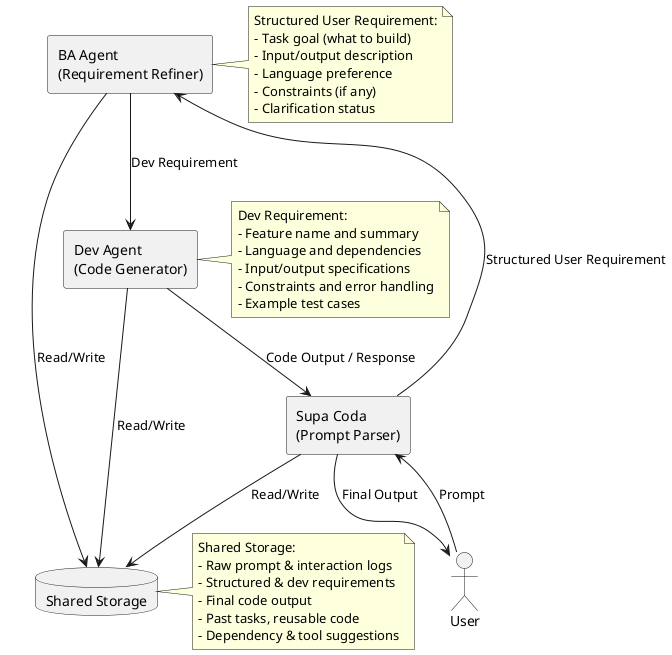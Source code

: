 @startuml

actor User

rectangle "Supa Coda\n(Prompt Parser)" as SupaCoda
rectangle "BA Agent\n(Requirement Refiner)" as BAAgent
rectangle "Dev Agent\n(Code Generator)" as DevAgent
database "Shared Storage" as Storage

User --> SupaCoda : Prompt
SupaCoda --> BAAgent : Structured User Requirement
BAAgent --> DevAgent : Dev Requirement

SupaCoda --> Storage : Read/Write
BAAgent --> Storage : Read/Write
DevAgent --> Storage : Read/Write

DevAgent --> SupaCoda : Code Output / Response
SupaCoda --> User : Final Output

note right of BAAgent
  Structured User Requirement:
  - Task goal (what to build)
  - Input/output description
  - Language preference
  - Constraints (if any)
  - Clarification status
end note

note right of DevAgent
  Dev Requirement:
  - Feature name and summary
  - Language and dependencies
  - Input/output specifications
  - Constraints and error handling
  - Example test cases
end note

note right of Storage
  Shared Storage:
  - Raw prompt & interaction logs
  - Structured & dev requirements
  - Final code output
  - Past tasks, reusable code
  - Dependency & tool suggestions
end note

@enduml
